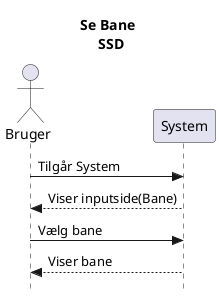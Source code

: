 @startuml SeBane 
title Se Bane \n SSD
skinparam style strictuml
actor Bruger
participant System as sys
Bruger -> sys: Tilgår System
sys --> Bruger: Viser inputside(Bane)
Bruger ->sys: Vælg bane
sys --> Bruger: Viser bane

@enduml
